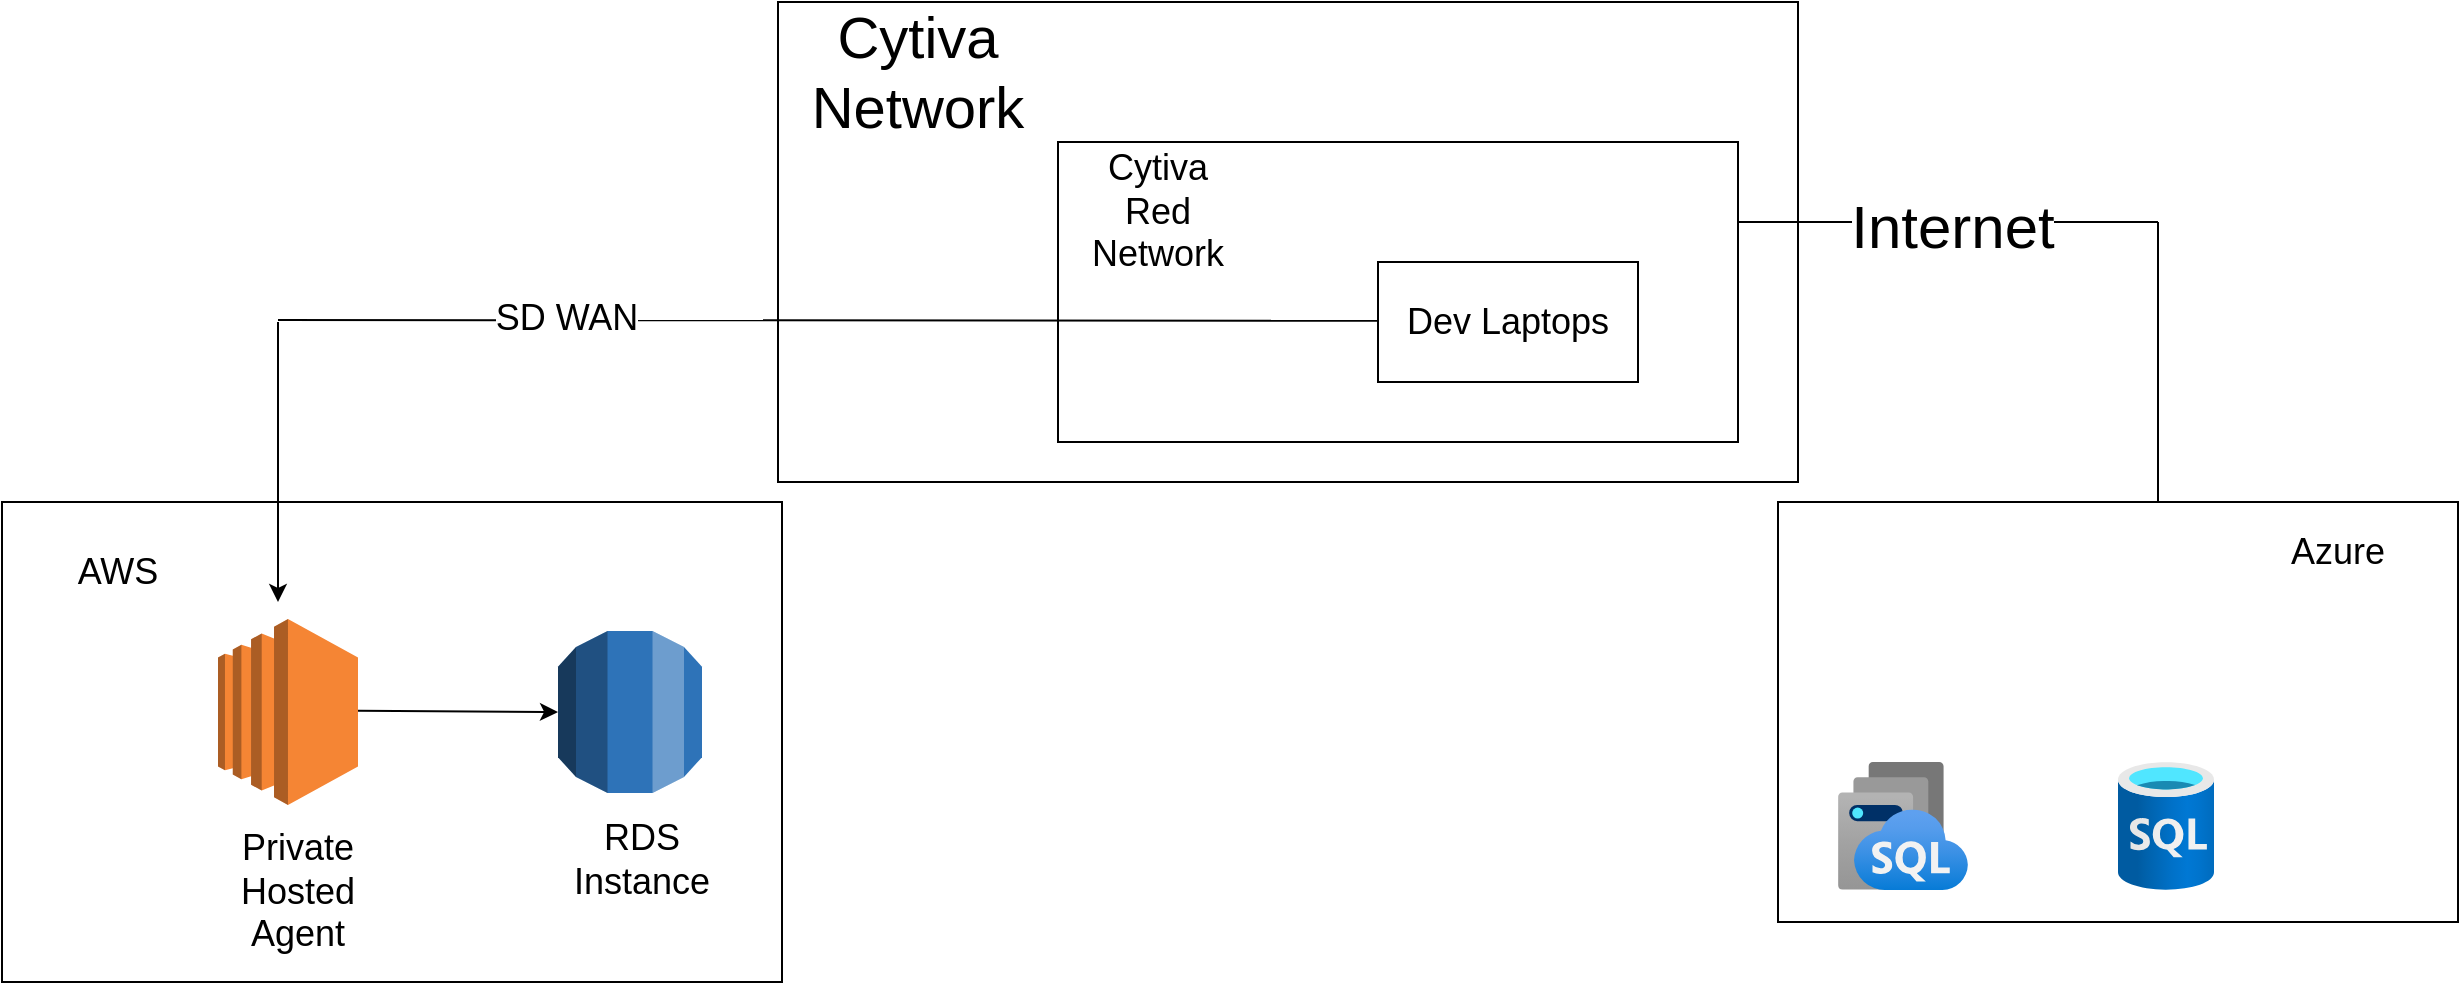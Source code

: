 <mxfile version="15.8.6" type="github">
  <diagram id="G1uJ088V8bowCA8fEHZr" name="Page-1">
    <mxGraphModel dx="3793" dy="1663" grid="1" gridSize="10" guides="1" tooltips="1" connect="1" arrows="1" fold="1" page="1" pageScale="1" pageWidth="827" pageHeight="1169" math="0" shadow="0">
      <root>
        <mxCell id="0" />
        <mxCell id="1" parent="0" />
        <mxCell id="Ztaon5CiwlFqAj_JCQXK-3" value="" style="rounded=0;whiteSpace=wrap;html=1;" vertex="1" parent="1">
          <mxGeometry x="680" y="340" width="340" height="210" as="geometry" />
        </mxCell>
        <mxCell id="Ztaon5CiwlFqAj_JCQXK-4" value="" style="aspect=fixed;html=1;points=[];align=center;image;fontSize=12;image=img/lib/azure2/databases/Instance_Pools.svg;" vertex="1" parent="1">
          <mxGeometry x="710" y="470" width="65" height="64" as="geometry" />
        </mxCell>
        <mxCell id="Ztaon5CiwlFqAj_JCQXK-5" value="" style="aspect=fixed;html=1;points=[];align=center;image;fontSize=12;image=img/lib/azure2/databases/SQL_Database.svg;" vertex="1" parent="1">
          <mxGeometry x="850" y="470" width="48" height="64" as="geometry" />
        </mxCell>
        <mxCell id="Ztaon5CiwlFqAj_JCQXK-6" value="" style="rounded=0;whiteSpace=wrap;html=1;fontSize=30;" vertex="1" parent="1">
          <mxGeometry x="180" y="90" width="510" height="240" as="geometry" />
        </mxCell>
        <mxCell id="Ztaon5CiwlFqAj_JCQXK-8" value="" style="endArrow=none;html=1;rounded=0;fontSize=30;" edge="1" parent="1">
          <mxGeometry width="50" height="50" relative="1" as="geometry">
            <mxPoint x="690" y="200" as="sourcePoint" />
            <mxPoint x="870" y="200" as="targetPoint" />
          </mxGeometry>
        </mxCell>
        <mxCell id="Ztaon5CiwlFqAj_JCQXK-10" value="Internet" style="edgeLabel;html=1;align=center;verticalAlign=middle;resizable=0;points=[];fontSize=30;" vertex="1" connectable="0" parent="Ztaon5CiwlFqAj_JCQXK-8">
          <mxGeometry x="-0.151" y="-2" relative="1" as="geometry">
            <mxPoint as="offset" />
          </mxGeometry>
        </mxCell>
        <mxCell id="Ztaon5CiwlFqAj_JCQXK-9" value="" style="endArrow=none;html=1;rounded=0;fontSize=30;" edge="1" parent="1">
          <mxGeometry width="50" height="50" relative="1" as="geometry">
            <mxPoint x="870" y="200" as="sourcePoint" />
            <mxPoint x="870" y="340" as="targetPoint" />
          </mxGeometry>
        </mxCell>
        <mxCell id="Ztaon5CiwlFqAj_JCQXK-12" value="Cytiva Network" style="text;html=1;strokeColor=none;fillColor=none;align=center;verticalAlign=middle;whiteSpace=wrap;rounded=0;fontSize=29;" vertex="1" parent="1">
          <mxGeometry x="220" y="110" width="60" height="30" as="geometry" />
        </mxCell>
        <mxCell id="Ztaon5CiwlFqAj_JCQXK-13" value="" style="rounded=0;whiteSpace=wrap;html=1;fontSize=29;" vertex="1" parent="1">
          <mxGeometry x="320" y="160" width="340" height="150" as="geometry" />
        </mxCell>
        <mxCell id="Ztaon5CiwlFqAj_JCQXK-14" value="Cytiva Red Network" style="text;html=1;strokeColor=none;fillColor=none;align=center;verticalAlign=middle;whiteSpace=wrap;rounded=0;fontSize=18;" vertex="1" parent="1">
          <mxGeometry x="340" y="180" width="60" height="30" as="geometry" />
        </mxCell>
        <mxCell id="Ztaon5CiwlFqAj_JCQXK-16" value="Dev Laptops" style="rounded=0;whiteSpace=wrap;html=1;fontSize=18;" vertex="1" parent="1">
          <mxGeometry x="480" y="220" width="130" height="60" as="geometry" />
        </mxCell>
        <mxCell id="Ztaon5CiwlFqAj_JCQXK-18" value="" style="endArrow=none;html=1;rounded=0;fontSize=18;" edge="1" parent="1">
          <mxGeometry width="50" height="50" relative="1" as="geometry">
            <mxPoint x="660" y="200" as="sourcePoint" />
            <mxPoint x="690" y="200" as="targetPoint" />
          </mxGeometry>
        </mxCell>
        <mxCell id="Ztaon5CiwlFqAj_JCQXK-19" value="" style="rounded=0;whiteSpace=wrap;html=1;fontSize=18;" vertex="1" parent="1">
          <mxGeometry x="-208" y="340" width="390" height="240" as="geometry" />
        </mxCell>
        <mxCell id="Ztaon5CiwlFqAj_JCQXK-20" value="AWS" style="text;html=1;strokeColor=none;fillColor=none;align=center;verticalAlign=middle;whiteSpace=wrap;rounded=0;fontSize=18;" vertex="1" parent="1">
          <mxGeometry x="-180" y="360" width="60" height="30" as="geometry" />
        </mxCell>
        <mxCell id="Ztaon5CiwlFqAj_JCQXK-21" value="Azure" style="text;html=1;strokeColor=none;fillColor=none;align=center;verticalAlign=middle;whiteSpace=wrap;rounded=0;fontSize=18;" vertex="1" parent="1">
          <mxGeometry x="930" y="350" width="60" height="30" as="geometry" />
        </mxCell>
        <mxCell id="Ztaon5CiwlFqAj_JCQXK-24" value="" style="outlineConnect=0;dashed=0;verticalLabelPosition=bottom;verticalAlign=top;align=center;html=1;shape=mxgraph.aws3.rds;fillColor=#2E73B8;gradientColor=none;fontSize=18;" vertex="1" parent="1">
          <mxGeometry x="70" y="404.5" width="72" height="81" as="geometry" />
        </mxCell>
        <mxCell id="Ztaon5CiwlFqAj_JCQXK-25" value="RDS Instance" style="text;html=1;strokeColor=none;fillColor=none;align=center;verticalAlign=middle;whiteSpace=wrap;rounded=0;fontSize=18;" vertex="1" parent="1">
          <mxGeometry x="82" y="504" width="60" height="30" as="geometry" />
        </mxCell>
        <mxCell id="Ztaon5CiwlFqAj_JCQXK-27" value="" style="outlineConnect=0;dashed=0;verticalLabelPosition=bottom;verticalAlign=top;align=center;html=1;shape=mxgraph.aws3.ec2;fillColor=#F58534;gradientColor=none;fontSize=18;" vertex="1" parent="1">
          <mxGeometry x="-100" y="398.5" width="70" height="93" as="geometry" />
        </mxCell>
        <mxCell id="Ztaon5CiwlFqAj_JCQXK-28" value="Private Hosted Agent" style="text;html=1;strokeColor=none;fillColor=none;align=center;verticalAlign=middle;whiteSpace=wrap;rounded=0;fontSize=18;" vertex="1" parent="1">
          <mxGeometry x="-90" y="520" width="60" height="30" as="geometry" />
        </mxCell>
        <mxCell id="Ztaon5CiwlFqAj_JCQXK-55" value="" style="endArrow=none;html=1;rounded=0;fontSize=18;" edge="1" parent="1">
          <mxGeometry width="50" height="50" relative="1" as="geometry">
            <mxPoint x="-70" y="249" as="sourcePoint" />
            <mxPoint x="480" y="249.41" as="targetPoint" />
          </mxGeometry>
        </mxCell>
        <mxCell id="Ztaon5CiwlFqAj_JCQXK-58" value="SD WAN" style="edgeLabel;html=1;align=center;verticalAlign=middle;resizable=0;points=[];fontSize=18;" vertex="1" connectable="0" parent="Ztaon5CiwlFqAj_JCQXK-55">
          <mxGeometry x="-0.477" y="1" relative="1" as="geometry">
            <mxPoint as="offset" />
          </mxGeometry>
        </mxCell>
        <mxCell id="Ztaon5CiwlFqAj_JCQXK-57" value="" style="endArrow=classic;html=1;rounded=0;fontSize=18;" edge="1" parent="1">
          <mxGeometry width="50" height="50" relative="1" as="geometry">
            <mxPoint x="-70" y="250" as="sourcePoint" />
            <mxPoint x="-70" y="390" as="targetPoint" />
          </mxGeometry>
        </mxCell>
        <mxCell id="Ztaon5CiwlFqAj_JCQXK-59" value="" style="endArrow=classic;html=1;rounded=0;fontSize=18;entryX=0;entryY=0.5;entryDx=0;entryDy=0;entryPerimeter=0;" edge="1" parent="1" target="Ztaon5CiwlFqAj_JCQXK-24">
          <mxGeometry width="50" height="50" relative="1" as="geometry">
            <mxPoint x="-30" y="444.41" as="sourcePoint" />
            <mxPoint x="40" y="444" as="targetPoint" />
          </mxGeometry>
        </mxCell>
      </root>
    </mxGraphModel>
  </diagram>
</mxfile>
